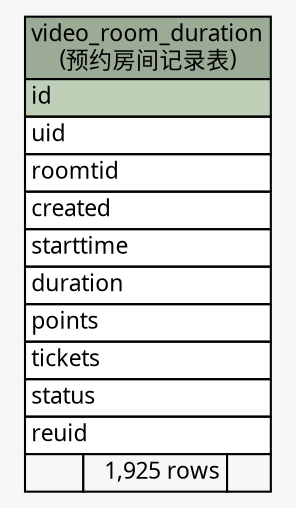 // dot 2.26.0 on Linux 2.6.32-504.3.3.el6.x86_64
// SchemaSpy rev Unknown
digraph "video_room_duration" {
  graph [
    rankdir="RL"
    bgcolor="#f7f7f7"
    nodesep="0.18"
    ranksep="0.46"
    fontname="Microsoft YaHei"
    fontsize="11"
  ];
  node [
    fontname="Microsoft YaHei"
    fontsize="11"
    shape="plaintext"
  ];
  edge [
    arrowsize="0.8"
  ];
  "video_room_duration" [
    label=<
    <TABLE BORDER="0" CELLBORDER="1" CELLSPACING="0" BGCOLOR="#ffffff">
      <TR><TD COLSPAN="3" BGCOLOR="#9bab96" ALIGN="CENTER">video_room_duration<br/>(预约房间记录表)</TD></TR>
      <TR><TD PORT="id" COLSPAN="3" BGCOLOR="#bed1b8" ALIGN="LEFT">id</TD></TR>
      <TR><TD PORT="uid" COLSPAN="3" ALIGN="LEFT">uid</TD></TR>
      <TR><TD PORT="roomtid" COLSPAN="3" ALIGN="LEFT">roomtid</TD></TR>
      <TR><TD PORT="created" COLSPAN="3" ALIGN="LEFT">created</TD></TR>
      <TR><TD PORT="starttime" COLSPAN="3" ALIGN="LEFT">starttime</TD></TR>
      <TR><TD PORT="duration" COLSPAN="3" ALIGN="LEFT">duration</TD></TR>
      <TR><TD PORT="points" COLSPAN="3" ALIGN="LEFT">points</TD></TR>
      <TR><TD PORT="tickets" COLSPAN="3" ALIGN="LEFT">tickets</TD></TR>
      <TR><TD PORT="status" COLSPAN="3" ALIGN="LEFT">status</TD></TR>
      <TR><TD PORT="reuid" COLSPAN="3" ALIGN="LEFT">reuid</TD></TR>
      <TR><TD ALIGN="LEFT" BGCOLOR="#f7f7f7">  </TD><TD ALIGN="RIGHT" BGCOLOR="#f7f7f7">1,925 rows</TD><TD ALIGN="RIGHT" BGCOLOR="#f7f7f7">  </TD></TR>
    </TABLE>>
    URL="tables/video_room_duration.html"
    tooltip="video_room_duration"
  ];
}
